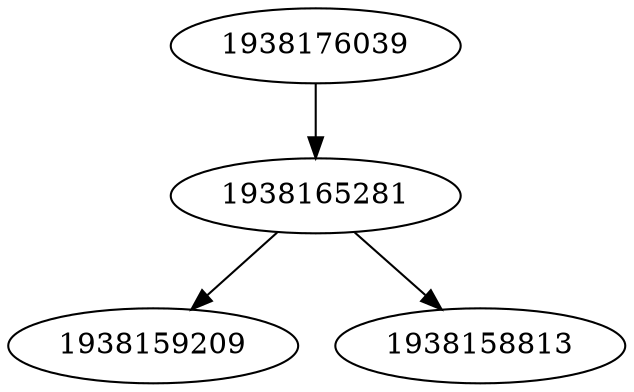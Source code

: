 strict digraph  {
1938165281;
1938159209;
1938158813;
1938176039;
1938165281 -> 1938158813;
1938165281 -> 1938159209;
1938176039 -> 1938165281;
}
